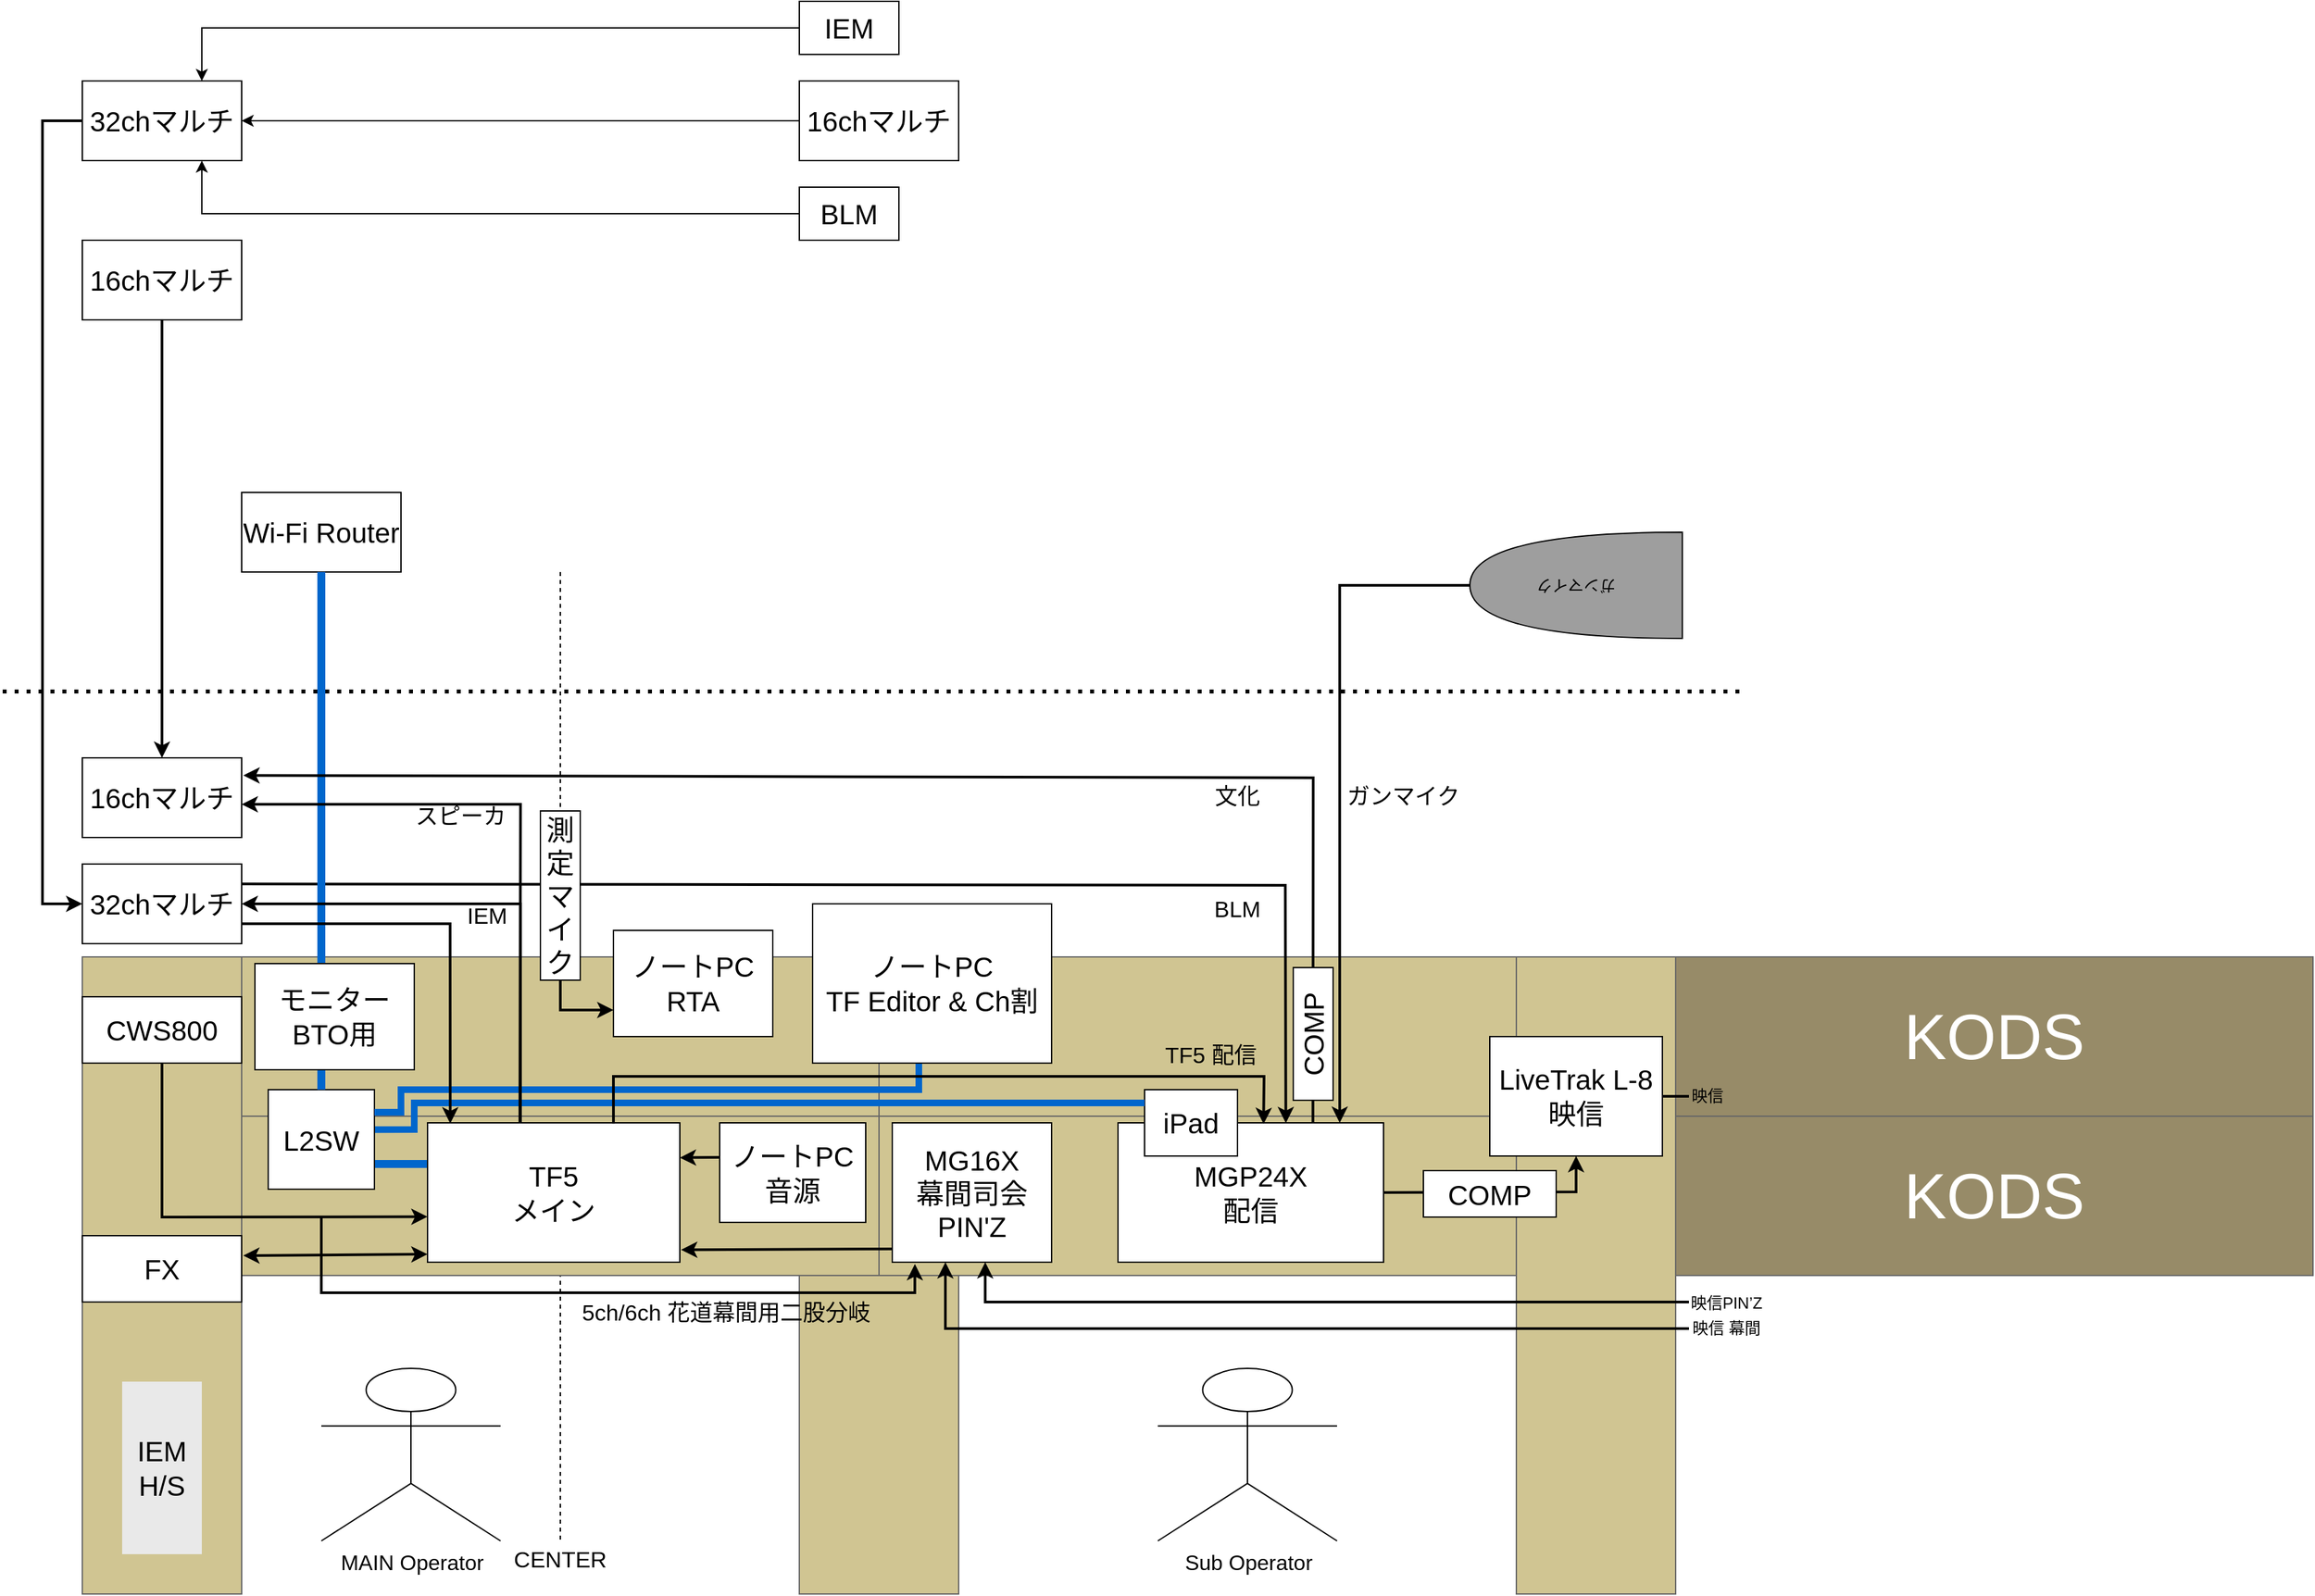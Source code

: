 <mxfile version="27.2.0">
  <diagram name="ページ1" id="uJLQbuFZ7j_eWbe-wUxK">
    <mxGraphModel dx="2246" dy="2458" grid="1" gridSize="10" guides="1" tooltips="1" connect="1" arrows="1" fold="1" page="1" pageScale="1" pageWidth="827" pageHeight="1169" math="0" shadow="0">
      <root>
        <mxCell id="0" />
        <mxCell id="1" parent="0" />
        <mxCell id="k81JDMy24xIKwbwBN7yX-38" value="&lt;font style=&quot;font-size: 48px; color: rgb(255, 255, 255);&quot;&gt;KODS&lt;/font&gt;" style="rounded=0;whiteSpace=wrap;html=1;rotation=0;fillColor=#978B68;fontColor=#333333;strokeColor=#666666;" vertex="1" parent="1">
          <mxGeometry x="1280" y="200" width="480" height="120" as="geometry" />
        </mxCell>
        <mxCell id="k81JDMy24xIKwbwBN7yX-11" value="" style="rounded=0;whiteSpace=wrap;html=1;rotation=-90;fillColor=#D0C592;fontColor=#333333;strokeColor=#666666;" vertex="1" parent="1">
          <mxGeometry x="440" y="380" width="480" height="120" as="geometry" />
        </mxCell>
        <mxCell id="7QV5RM0tw6dBP5alvUfI-29" value="" style="endArrow=none;html=1;rounded=0;dashed=1;" parent="1" edge="1">
          <mxGeometry width="50" height="50" relative="1" as="geometry">
            <mxPoint x="440" y="-90" as="sourcePoint" />
            <mxPoint x="440" y="640" as="targetPoint" />
          </mxGeometry>
        </mxCell>
        <mxCell id="7QV5RM0tw6dBP5alvUfI-16" value="" style="rounded=0;whiteSpace=wrap;html=1;rotation=-90;fillColor=#D0C592;fontColor=#333333;strokeColor=#666666;" parent="1" vertex="1">
          <mxGeometry x="-100" y="380" width="480" height="120" as="geometry" />
        </mxCell>
        <mxCell id="7QV5RM0tw6dBP5alvUfI-20" value="" style="rounded=0;whiteSpace=wrap;html=1;rotation=0;fillColor=#D0C592;fontColor=#333333;strokeColor=#666666;" parent="1" vertex="1">
          <mxGeometry x="200" y="200" width="480" height="120" as="geometry" />
        </mxCell>
        <mxCell id="7QV5RM0tw6dBP5alvUfI-21" value="" style="rounded=0;whiteSpace=wrap;html=1;rotation=0;fillColor=#D0C592;fontColor=#333333;strokeColor=#666666;" parent="1" vertex="1">
          <mxGeometry x="200" y="320" width="480" height="120" as="geometry" />
        </mxCell>
        <mxCell id="7QV5RM0tw6dBP5alvUfI-22" value="" style="rounded=0;whiteSpace=wrap;html=1;rotation=0;fillColor=#D0C592;fontColor=#333333;strokeColor=#666666;" parent="1" vertex="1">
          <mxGeometry x="680" y="200" width="480" height="120" as="geometry" />
        </mxCell>
        <mxCell id="7QV5RM0tw6dBP5alvUfI-23" value="" style="rounded=0;whiteSpace=wrap;html=1;rotation=0;fillColor=#D0C592;fontColor=#333333;strokeColor=#666666;" parent="1" vertex="1">
          <mxGeometry x="680" y="320" width="480" height="120" as="geometry" />
        </mxCell>
        <mxCell id="7QV5RM0tw6dBP5alvUfI-24" value="" style="rounded=0;whiteSpace=wrap;html=1;rotation=-90;fillColor=#D0C592;fontColor=#333333;strokeColor=#666666;" parent="1" vertex="1">
          <mxGeometry x="980" y="380" width="480" height="120" as="geometry" />
        </mxCell>
        <mxCell id="7QV5RM0tw6dBP5alvUfI-26" value="&lt;span style=&quot;font-size: 21px;&quot;&gt;MGP24X&lt;/span&gt;&lt;div&gt;&lt;span style=&quot;font-size: 21px;&quot;&gt;配信&lt;/span&gt;&lt;/div&gt;" style="rounded=0;whiteSpace=wrap;html=1;" parent="1" vertex="1">
          <mxGeometry x="860" y="325" width="200" height="105" as="geometry" />
        </mxCell>
        <mxCell id="7QV5RM0tw6dBP5alvUfI-27" value="&lt;span style=&quot;font-size: 21px;&quot;&gt;LiveTrak L-8&lt;/span&gt;&lt;div&gt;&lt;span style=&quot;font-size: 21px;&quot;&gt;映信&lt;/span&gt;&lt;/div&gt;" style="rounded=0;whiteSpace=wrap;html=1;" parent="1" vertex="1">
          <mxGeometry x="1140" y="260" width="130" height="90" as="geometry" />
        </mxCell>
        <mxCell id="7QV5RM0tw6dBP5alvUfI-28" value="&lt;span style=&quot;font-size: 21px;&quot;&gt;MG16X&lt;/span&gt;&lt;div&gt;&lt;span style=&quot;font-size: 21px;&quot;&gt;幕間司会PIN&#39;Z&lt;/span&gt;&lt;/div&gt;" style="rounded=0;whiteSpace=wrap;html=1;" parent="1" vertex="1">
          <mxGeometry x="690" y="325" width="120" height="105" as="geometry" />
        </mxCell>
        <mxCell id="5Y9IuRbjR0Gg4in4yKaj-1" value="&lt;span style=&quot;font-size: 21px;&quot;&gt;32chマルチ&lt;/span&gt;" style="rounded=0;whiteSpace=wrap;html=1;" parent="1" vertex="1">
          <mxGeometry x="80" y="130" width="120" height="60" as="geometry" />
        </mxCell>
        <mxCell id="5Y9IuRbjR0Gg4in4yKaj-2" value="&lt;span style=&quot;font-size: 21px;&quot;&gt;CWS800&lt;/span&gt;" style="rounded=0;whiteSpace=wrap;html=1;" parent="1" vertex="1">
          <mxGeometry x="80" y="230" width="120" height="50" as="geometry" />
        </mxCell>
        <mxCell id="5Y9IuRbjR0Gg4in4yKaj-6" value="&lt;span style=&quot;font-size: 21px;&quot;&gt;ノートPC&lt;/span&gt;&lt;div&gt;&lt;span style=&quot;font-size: 21px;&quot;&gt;RTA&lt;/span&gt;&lt;/div&gt;" style="rounded=0;whiteSpace=wrap;html=1;" parent="1" vertex="1">
          <mxGeometry x="480" y="180" width="120" height="80" as="geometry" />
        </mxCell>
        <mxCell id="5Y9IuRbjR0Gg4in4yKaj-9" value="&lt;span style=&quot;font-size: 21px;&quot;&gt;Wi-Fi Router&lt;/span&gt;" style="rounded=0;whiteSpace=wrap;html=1;" parent="1" vertex="1">
          <mxGeometry x="200" y="-150" width="120" height="60" as="geometry" />
        </mxCell>
        <mxCell id="5Y9IuRbjR0Gg4in4yKaj-12" value="" style="endArrow=classic;html=1;rounded=0;strokeWidth=2;" parent="1" edge="1">
          <mxGeometry width="50" height="50" relative="1" as="geometry">
            <mxPoint x="1290" y="460" as="sourcePoint" />
            <mxPoint x="760" y="430" as="targetPoint" />
            <Array as="points">
              <mxPoint x="760" y="460" />
            </Array>
          </mxGeometry>
        </mxCell>
        <mxCell id="5Y9IuRbjR0Gg4in4yKaj-13" value="" style="endArrow=classic;html=1;rounded=0;strokeWidth=2;" parent="1" edge="1">
          <mxGeometry width="50" height="50" relative="1" as="geometry">
            <mxPoint x="1290" y="480" as="sourcePoint" />
            <mxPoint x="730" y="430" as="targetPoint" />
            <Array as="points">
              <mxPoint x="730" y="480" />
            </Array>
          </mxGeometry>
        </mxCell>
        <mxCell id="5Y9IuRbjR0Gg4in4yKaj-14" value="&lt;span style=&quot;font-size: 21px;&quot;&gt;ノートPC&lt;/span&gt;&lt;div&gt;&lt;span style=&quot;font-size: 21px;&quot;&gt;音源&lt;/span&gt;&lt;/div&gt;" style="rounded=0;whiteSpace=wrap;html=1;" parent="1" vertex="1">
          <mxGeometry x="560" y="325" width="110" height="75" as="geometry" />
        </mxCell>
        <mxCell id="5Y9IuRbjR0Gg4in4yKaj-15" value="" style="endArrow=classic;html=1;rounded=0;entryX=1;entryY=0.25;entryDx=0;entryDy=0;strokeWidth=2;" parent="1" target="7QV5RM0tw6dBP5alvUfI-25" edge="1">
          <mxGeometry width="50" height="50" relative="1" as="geometry">
            <mxPoint x="560" y="351" as="sourcePoint" />
            <mxPoint x="730" y="330" as="targetPoint" />
          </mxGeometry>
        </mxCell>
        <mxCell id="5Y9IuRbjR0Gg4in4yKaj-16" value="" style="endArrow=classic;html=1;rounded=0;exitX=0.004;exitY=0.905;exitDx=0;exitDy=0;exitPerimeter=0;entryX=1.005;entryY=0.911;entryDx=0;entryDy=0;entryPerimeter=0;strokeWidth=2;" parent="1" source="7QV5RM0tw6dBP5alvUfI-28" target="7QV5RM0tw6dBP5alvUfI-25" edge="1">
          <mxGeometry width="50" height="50" relative="1" as="geometry">
            <mxPoint x="600" y="380" as="sourcePoint" />
            <mxPoint x="650" y="330" as="targetPoint" />
          </mxGeometry>
        </mxCell>
        <mxCell id="5Y9IuRbjR0Gg4in4yKaj-17" value="" style="endArrow=none;html=1;rounded=0;exitX=0;exitY=0.75;exitDx=0;exitDy=0;entryX=0.5;entryY=1;entryDx=0;entryDy=0;startArrow=classic;startFill=1;endFill=0;strokeWidth=2;" parent="1" source="5Y9IuRbjR0Gg4in4yKaj-6" target="5Y9IuRbjR0Gg4in4yKaj-11" edge="1">
          <mxGeometry width="50" height="50" relative="1" as="geometry">
            <mxPoint x="640" y="160" as="sourcePoint" />
            <mxPoint x="590" y="140" as="targetPoint" />
            <Array as="points">
              <mxPoint x="440" y="240" />
            </Array>
          </mxGeometry>
        </mxCell>
        <mxCell id="5Y9IuRbjR0Gg4in4yKaj-19" value="&lt;span style=&quot;font-size: 21px;&quot;&gt;iPad&lt;/span&gt;" style="rounded=0;whiteSpace=wrap;html=1;" parent="1" vertex="1">
          <mxGeometry x="880" y="300" width="70" height="50" as="geometry" />
        </mxCell>
        <mxCell id="5Y9IuRbjR0Gg4in4yKaj-20" value="" style="endArrow=none;html=1;rounded=0;exitX=0.968;exitY=0.402;exitDx=0;exitDy=0;strokeColor=#0066CC;strokeWidth=5;exitPerimeter=0;" parent="1" source="5Y9IuRbjR0Gg4in4yKaj-3" edge="1">
          <mxGeometry width="50" height="50" relative="1" as="geometry">
            <mxPoint x="300" y="320" as="sourcePoint" />
            <mxPoint x="880" y="310" as="targetPoint" />
            <Array as="points">
              <mxPoint x="330" y="330" />
              <mxPoint x="330" y="310" />
              <mxPoint x="720" y="310" />
            </Array>
          </mxGeometry>
        </mxCell>
        <mxCell id="5Y9IuRbjR0Gg4in4yKaj-22" value="" style="endArrow=none;html=1;rounded=0;exitX=0.982;exitY=0.747;exitDx=0;exitDy=0;entryX=0.01;entryY=0.295;entryDx=0;entryDy=0;entryPerimeter=0;strokeColor=#0066CC;strokeWidth=6;exitPerimeter=0;" parent="1" source="5Y9IuRbjR0Gg4in4yKaj-3" target="7QV5RM0tw6dBP5alvUfI-25" edge="1">
          <mxGeometry width="50" height="50" relative="1" as="geometry">
            <mxPoint x="410" y="330" as="sourcePoint" />
            <mxPoint x="460" y="280" as="targetPoint" />
          </mxGeometry>
        </mxCell>
        <mxCell id="7QV5RM0tw6dBP5alvUfI-25" value="&lt;font style=&quot;font-size: 21px;&quot;&gt;TF5&lt;/font&gt;&lt;div&gt;&lt;font style=&quot;font-size: 21px;&quot;&gt;メイン&lt;/font&gt;&lt;/div&gt;" style="rounded=0;whiteSpace=wrap;html=1;" parent="1" vertex="1">
          <mxGeometry x="340" y="325" width="190" height="105" as="geometry" />
        </mxCell>
        <mxCell id="5Y9IuRbjR0Gg4in4yKaj-3" value="&lt;span style=&quot;font-size: 21px;&quot;&gt;L2SW&lt;/span&gt;" style="rounded=0;whiteSpace=wrap;html=1;" parent="1" vertex="1">
          <mxGeometry x="220" y="300" width="80" height="75" as="geometry" />
        </mxCell>
        <mxCell id="5Y9IuRbjR0Gg4in4yKaj-23" value="" style="endArrow=none;html=1;rounded=0;exitX=0.99;exitY=0.478;exitDx=0;exitDy=0;strokeColor=#0066CC;strokeWidth=5;exitPerimeter=0;" parent="1" edge="1">
          <mxGeometry width="50" height="50" relative="1" as="geometry">
            <mxPoint x="300" y="317" as="sourcePoint" />
            <mxPoint x="710" y="280" as="targetPoint" />
            <Array as="points">
              <mxPoint x="320" y="317" />
              <mxPoint x="320" y="300" />
              <mxPoint x="710" y="300" />
            </Array>
          </mxGeometry>
        </mxCell>
        <mxCell id="5Y9IuRbjR0Gg4in4yKaj-5" value="&lt;span style=&quot;font-size: 21px;&quot;&gt;ノートPC&lt;/span&gt;&lt;div&gt;&lt;span style=&quot;font-size: 21px;&quot;&gt;TF Editor &amp;amp; Ch割&lt;/span&gt;&lt;/div&gt;" style="rounded=0;whiteSpace=wrap;html=1;" parent="1" vertex="1">
          <mxGeometry x="630" y="160" width="180" height="120" as="geometry" />
        </mxCell>
        <mxCell id="5Y9IuRbjR0Gg4in4yKaj-24" value="" style="endArrow=classic;html=1;rounded=0;exitX=1;exitY=0.5;exitDx=0;exitDy=0;entryX=0.5;entryY=1;entryDx=0;entryDy=0;strokeWidth=2;" parent="1" source="7QV5RM0tw6dBP5alvUfI-26" target="7QV5RM0tw6dBP5alvUfI-27" edge="1">
          <mxGeometry width="50" height="50" relative="1" as="geometry">
            <mxPoint x="1000" y="360" as="sourcePoint" />
            <mxPoint x="1050" y="310" as="targetPoint" />
            <Array as="points">
              <mxPoint x="1205" y="377" />
            </Array>
          </mxGeometry>
        </mxCell>
        <mxCell id="5Y9IuRbjR0Gg4in4yKaj-25" value="" style="endArrow=classic;html=1;rounded=0;exitX=1;exitY=0.25;exitDx=0;exitDy=0;entryX=0.632;entryY=0.002;entryDx=0;entryDy=0;entryPerimeter=0;strokeWidth=2;" parent="1" source="5Y9IuRbjR0Gg4in4yKaj-1" target="7QV5RM0tw6dBP5alvUfI-26" edge="1">
          <mxGeometry width="50" height="50" relative="1" as="geometry">
            <mxPoint x="220" y="145.63" as="sourcePoint" />
            <mxPoint x="1000.2" y="325.0" as="targetPoint" />
            <Array as="points">
              <mxPoint x="986" y="146" />
            </Array>
          </mxGeometry>
        </mxCell>
        <mxCell id="5Y9IuRbjR0Gg4in4yKaj-11" value="&lt;span style=&quot;font-size: 21px;&quot;&gt;測&lt;/span&gt;&lt;div&gt;&lt;span style=&quot;font-size: 21px;&quot;&gt;定&lt;/span&gt;&lt;/div&gt;&lt;div&gt;&lt;span style=&quot;font-size: 21px;&quot;&gt;マ&lt;/span&gt;&lt;/div&gt;&lt;div&gt;&lt;span style=&quot;font-size: 21px;&quot;&gt;イ&lt;/span&gt;&lt;/div&gt;&lt;div&gt;&lt;span style=&quot;font-size: 21px;&quot;&gt;ク&lt;/span&gt;&lt;/div&gt;" style="rounded=0;whiteSpace=wrap;html=1;" parent="1" vertex="1">
          <mxGeometry x="425" y="90" width="30" height="127.5" as="geometry" />
        </mxCell>
        <mxCell id="5Y9IuRbjR0Gg4in4yKaj-26" value="" style="endArrow=classic;html=1;rounded=0;entryX=0.893;entryY=-0.004;entryDx=0;entryDy=0;entryPerimeter=0;strokeWidth=2;" parent="1" edge="1">
          <mxGeometry width="50" height="50" relative="1" as="geometry">
            <mxPoint x="1132" y="-80" as="sourcePoint" />
            <mxPoint x="1027" y="325.0" as="targetPoint" />
            <Array as="points">
              <mxPoint x="1027" y="-80" />
            </Array>
          </mxGeometry>
        </mxCell>
        <mxCell id="5Y9IuRbjR0Gg4in4yKaj-27" value="" style="endArrow=classic;html=1;rounded=0;exitX=0.737;exitY=0.006;exitDx=0;exitDy=0;entryX=0.548;entryY=0.008;entryDx=0;entryDy=0;entryPerimeter=0;exitPerimeter=0;strokeWidth=2;" parent="1" source="7QV5RM0tw6dBP5alvUfI-25" target="7QV5RM0tw6dBP5alvUfI-26" edge="1">
          <mxGeometry width="50" height="50" relative="1" as="geometry">
            <mxPoint x="620" y="380" as="sourcePoint" />
            <mxPoint x="930" y="120" as="targetPoint" />
            <Array as="points">
              <mxPoint x="480" y="290" />
              <mxPoint x="970" y="290" />
            </Array>
          </mxGeometry>
        </mxCell>
        <mxCell id="5Y9IuRbjR0Gg4in4yKaj-28" value="&lt;span style=&quot;font-size: 21px;&quot;&gt;16chマルチ&lt;/span&gt;" style="rounded=0;whiteSpace=wrap;html=1;" parent="1" vertex="1">
          <mxGeometry x="80" y="50" width="120" height="60" as="geometry" />
        </mxCell>
        <mxCell id="5Y9IuRbjR0Gg4in4yKaj-29" value="" style="endArrow=none;html=1;rounded=0;exitX=0.5;exitY=0;exitDx=0;exitDy=0;strokeColor=#0066CC;strokeWidth=6;entryX=0.5;entryY=1;entryDx=0;entryDy=0;" parent="1" source="5Y9IuRbjR0Gg4in4yKaj-3" target="5Y9IuRbjR0Gg4in4yKaj-9" edge="1">
          <mxGeometry width="50" height="50" relative="1" as="geometry">
            <mxPoint x="240" y="160" as="sourcePoint" />
            <mxPoint x="260" y="-80" as="targetPoint" />
          </mxGeometry>
        </mxCell>
        <mxCell id="5Y9IuRbjR0Gg4in4yKaj-4" value="&lt;span style=&quot;font-size: 21px;&quot;&gt;モニター&lt;/span&gt;&lt;div&gt;&lt;span style=&quot;font-size: 21px;&quot;&gt;BTO用&lt;/span&gt;&lt;/div&gt;" style="rounded=0;whiteSpace=wrap;html=1;" parent="1" vertex="1">
          <mxGeometry x="210" y="205" width="120" height="80" as="geometry" />
        </mxCell>
        <mxCell id="5Y9IuRbjR0Gg4in4yKaj-30" value="" style="endArrow=classic;html=1;rounded=0;exitX=1;exitY=0.75;exitDx=0;exitDy=0;entryX=0.09;entryY=0.005;entryDx=0;entryDy=0;entryPerimeter=0;strokeWidth=2;" parent="1" source="5Y9IuRbjR0Gg4in4yKaj-1" target="7QV5RM0tw6dBP5alvUfI-25" edge="1">
          <mxGeometry width="50" height="50" relative="1" as="geometry">
            <mxPoint x="420" y="270" as="sourcePoint" />
            <mxPoint x="390" y="180" as="targetPoint" />
            <Array as="points">
              <mxPoint x="357" y="175" />
            </Array>
          </mxGeometry>
        </mxCell>
        <mxCell id="5Y9IuRbjR0Gg4in4yKaj-31" value="" style="endArrow=none;html=1;rounded=0;exitX=1;exitY=0.75;exitDx=0;exitDy=0;entryX=0.366;entryY=0.001;entryDx=0;entryDy=0;entryPerimeter=0;startArrow=classic;startFill=1;endFill=0;strokeWidth=2;" parent="1" target="7QV5RM0tw6dBP5alvUfI-25" edge="1">
          <mxGeometry width="50" height="50" relative="1" as="geometry">
            <mxPoint x="200" y="85" as="sourcePoint" />
            <mxPoint x="390" y="235" as="targetPoint" />
            <Array as="points">
              <mxPoint x="410" y="85" />
            </Array>
          </mxGeometry>
        </mxCell>
        <mxCell id="5Y9IuRbjR0Gg4in4yKaj-32" value="" style="endArrow=none;html=1;rounded=0;exitX=1.011;exitY=0.22;exitDx=0;exitDy=0;entryX=0.714;entryY=-0.002;entryDx=0;entryDy=0;entryPerimeter=0;startArrow=classic;startFill=1;endFill=0;strokeWidth=2;exitPerimeter=0;" parent="1" edge="1" source="5Y9IuRbjR0Gg4in4yKaj-28">
          <mxGeometry width="50" height="50" relative="1" as="geometry">
            <mxPoint x="204" y="63.75" as="sourcePoint" />
            <mxPoint x="1006.8" y="324.79" as="targetPoint" />
            <Array as="points">
              <mxPoint x="1007" y="65" />
            </Array>
          </mxGeometry>
        </mxCell>
        <mxCell id="5Y9IuRbjR0Gg4in4yKaj-33" value="" style="endArrow=classic;html=1;rounded=0;entryX=0;entryY=0.75;entryDx=0;entryDy=0;strokeWidth=2;" parent="1" edge="1">
          <mxGeometry width="50" height="50" relative="1" as="geometry">
            <mxPoint x="140" y="280" as="sourcePoint" />
            <mxPoint x="340" y="395.75" as="targetPoint" />
            <Array as="points">
              <mxPoint x="140" y="396" />
            </Array>
          </mxGeometry>
        </mxCell>
        <mxCell id="5Y9IuRbjR0Gg4in4yKaj-34" value="&lt;font style=&quot;font-size: 21px;&quot;&gt;IEM&lt;br&gt;H/S&lt;/font&gt;" style="text;html=1;align=center;verticalAlign=middle;whiteSpace=wrap;rounded=0;fillColor=#E9E9E9;" parent="1" vertex="1">
          <mxGeometry x="110" y="520" width="60" height="130" as="geometry" />
        </mxCell>
        <mxCell id="5Y9IuRbjR0Gg4in4yKaj-35" value="映信PIN’Z&amp;nbsp;" style="text;html=1;align=center;verticalAlign=middle;whiteSpace=wrap;rounded=0;" parent="1" vertex="1">
          <mxGeometry x="1290" y="446" width="60" height="30" as="geometry" />
        </mxCell>
        <mxCell id="5Y9IuRbjR0Gg4in4yKaj-36" value="映信 幕間&amp;nbsp;" style="text;html=1;align=center;verticalAlign=middle;whiteSpace=wrap;rounded=0;" parent="1" vertex="1">
          <mxGeometry x="1290" y="465" width="60" height="30" as="geometry" />
        </mxCell>
        <mxCell id="5Y9IuRbjR0Gg4in4yKaj-37" value="" style="endArrow=none;html=1;rounded=0;exitX=1;exitY=0.5;exitDx=0;exitDy=0;strokeWidth=2;entryX=0;entryY=0.5;entryDx=0;entryDy=0;" parent="1" source="7QV5RM0tw6dBP5alvUfI-27" edge="1" target="5Y9IuRbjR0Gg4in4yKaj-38">
          <mxGeometry width="50" height="50" relative="1" as="geometry">
            <mxPoint x="1080" y="360" as="sourcePoint" />
            <mxPoint x="1290" y="275" as="targetPoint" />
          </mxGeometry>
        </mxCell>
        <mxCell id="5Y9IuRbjR0Gg4in4yKaj-38" value="映信" style="text;html=1;align=left;verticalAlign=middle;whiteSpace=wrap;rounded=0;" parent="1" vertex="1">
          <mxGeometry x="1290" y="290" width="60" height="30" as="geometry" />
        </mxCell>
        <mxCell id="k81JDMy24xIKwbwBN7yX-1" value="" style="endArrow=classic;html=1;rounded=0;entryX=0.142;entryY=1.013;entryDx=0;entryDy=0;entryPerimeter=0;strokeWidth=2;" edge="1" parent="1" target="7QV5RM0tw6dBP5alvUfI-28">
          <mxGeometry width="50" height="50" relative="1" as="geometry">
            <mxPoint x="260" y="396" as="sourcePoint" />
            <mxPoint x="707.16" y="424.05" as="targetPoint" />
            <Array as="points">
              <mxPoint x="260" y="453" />
              <mxPoint x="707" y="453" />
            </Array>
          </mxGeometry>
        </mxCell>
        <mxCell id="k81JDMy24xIKwbwBN7yX-2" value="BLM" style="text;html=1;align=center;verticalAlign=middle;whiteSpace=wrap;rounded=0;fontSize=17;" vertex="1" parent="1">
          <mxGeometry x="920" y="150" width="60" height="30" as="geometry" />
        </mxCell>
        <mxCell id="k81JDMy24xIKwbwBN7yX-4" value="文化" style="text;html=1;align=center;verticalAlign=middle;whiteSpace=wrap;rounded=0;fontSize=17;" vertex="1" parent="1">
          <mxGeometry x="920" y="65" width="60" height="30" as="geometry" />
        </mxCell>
        <mxCell id="k81JDMy24xIKwbwBN7yX-5" value="TF5 配信" style="text;html=1;align=center;verticalAlign=middle;whiteSpace=wrap;rounded=0;fontSize=17;" vertex="1" parent="1">
          <mxGeometry x="890" y="260" width="80" height="30" as="geometry" />
        </mxCell>
        <mxCell id="k81JDMy24xIKwbwBN7yX-6" value="ガンマイク" style="text;html=1;align=center;verticalAlign=middle;whiteSpace=wrap;rounded=0;fontSize=17;" vertex="1" parent="1">
          <mxGeometry x="1025" y="65" width="100" height="30" as="geometry" />
        </mxCell>
        <mxCell id="k81JDMy24xIKwbwBN7yX-7" value="スピーカ" style="text;html=1;align=center;verticalAlign=middle;whiteSpace=wrap;rounded=0;fontSize=17;" vertex="1" parent="1">
          <mxGeometry x="300" y="80" width="130" height="30" as="geometry" />
        </mxCell>
        <mxCell id="k81JDMy24xIKwbwBN7yX-8" value="5ch/6ch 花道幕間用二股分岐" style="text;html=1;align=center;verticalAlign=middle;whiteSpace=wrap;rounded=0;fontSize=17;" vertex="1" parent="1">
          <mxGeometry x="455" y="454" width="220" height="30" as="geometry" />
        </mxCell>
        <mxCell id="k81JDMy24xIKwbwBN7yX-10" value="CENTER" style="text;html=1;align=center;verticalAlign=middle;whiteSpace=wrap;rounded=0;fontSize=17;" vertex="1" parent="1">
          <mxGeometry x="410" y="640" width="60" height="30" as="geometry" />
        </mxCell>
        <mxCell id="k81JDMy24xIKwbwBN7yX-12" value="&lt;span style=&quot;font-size: 21px;&quot;&gt;COMP&lt;/span&gt;" style="rounded=0;whiteSpace=wrap;html=1;" vertex="1" parent="1">
          <mxGeometry x="1090" y="361" width="100" height="35" as="geometry" />
        </mxCell>
        <mxCell id="k81JDMy24xIKwbwBN7yX-13" value="&lt;span style=&quot;font-size: 21px;&quot;&gt;COMP&lt;/span&gt;" style="rounded=0;whiteSpace=wrap;html=1;rotation=-90;" vertex="1" parent="1">
          <mxGeometry x="957" y="243" width="100" height="30" as="geometry" />
        </mxCell>
        <mxCell id="5Y9IuRbjR0Gg4in4yKaj-8" value="ガンマイク" style="shape=or;whiteSpace=wrap;html=1;rotation=-180;fillColor=#9E9E9E;" parent="1" vertex="1">
          <mxGeometry x="1125" y="-120" width="160" height="80" as="geometry" />
        </mxCell>
        <mxCell id="k81JDMy24xIKwbwBN7yX-14" value="&lt;span style=&quot;font-size: 21px;&quot;&gt;FX&lt;/span&gt;" style="rounded=0;whiteSpace=wrap;html=1;" vertex="1" parent="1">
          <mxGeometry x="80" y="410" width="120" height="50" as="geometry" />
        </mxCell>
        <mxCell id="k81JDMy24xIKwbwBN7yX-15" value="" style="endArrow=classic;html=1;rounded=0;exitX=1.01;exitY=0.301;exitDx=0;exitDy=0;entryX=0;entryY=1;entryDx=0;entryDy=0;strokeWidth=2;startArrow=classic;startFill=1;exitPerimeter=0;" edge="1" parent="1" source="k81JDMy24xIKwbwBN7yX-14">
          <mxGeometry width="50" height="50" relative="1" as="geometry">
            <mxPoint x="201.08" y="424" as="sourcePoint" />
            <mxPoint x="340" y="424" as="targetPoint" />
          </mxGeometry>
        </mxCell>
        <mxCell id="k81JDMy24xIKwbwBN7yX-16" value="&lt;span style=&quot;font-size: 21px;&quot;&gt;16chマルチ&lt;/span&gt;" style="rounded=0;whiteSpace=wrap;html=1;" vertex="1" parent="1">
          <mxGeometry x="80" y="-340" width="120" height="60" as="geometry" />
        </mxCell>
        <mxCell id="k81JDMy24xIKwbwBN7yX-17" value="&lt;span style=&quot;font-size: 21px;&quot;&gt;32chマルチ&lt;/span&gt;" style="rounded=0;whiteSpace=wrap;html=1;" vertex="1" parent="1">
          <mxGeometry x="80" y="-460" width="120" height="60" as="geometry" />
        </mxCell>
        <mxCell id="k81JDMy24xIKwbwBN7yX-18" value="&lt;span style=&quot;font-size: 21px;&quot;&gt;16chマルチ&lt;/span&gt;" style="rounded=0;whiteSpace=wrap;html=1;" vertex="1" parent="1">
          <mxGeometry x="620" y="-460" width="120" height="60" as="geometry" />
        </mxCell>
        <mxCell id="k81JDMy24xIKwbwBN7yX-19" value="" style="endArrow=none;html=1;rounded=0;exitX=1;exitY=0.5;exitDx=0;exitDy=0;entryX=0;entryY=0.5;entryDx=0;entryDy=0;endFill=0;startArrow=classic;startFill=1;" edge="1" parent="1" source="k81JDMy24xIKwbwBN7yX-17" target="k81JDMy24xIKwbwBN7yX-18">
          <mxGeometry width="50" height="50" relative="1" as="geometry">
            <mxPoint x="910" y="-110" as="sourcePoint" />
            <mxPoint x="960" y="-160" as="targetPoint" />
          </mxGeometry>
        </mxCell>
        <mxCell id="k81JDMy24xIKwbwBN7yX-20" value="" style="endArrow=classic;html=1;rounded=0;exitX=0;exitY=0.5;exitDx=0;exitDy=0;entryX=0;entryY=0.5;entryDx=0;entryDy=0;strokeWidth=2;" edge="1" parent="1" source="k81JDMy24xIKwbwBN7yX-17" target="5Y9IuRbjR0Gg4in4yKaj-1">
          <mxGeometry width="50" height="50" relative="1" as="geometry">
            <mxPoint x="740" y="-260" as="sourcePoint" />
            <mxPoint x="50" y="170" as="targetPoint" />
            <Array as="points">
              <mxPoint x="50" y="-430" />
              <mxPoint x="50" y="160" />
            </Array>
          </mxGeometry>
        </mxCell>
        <mxCell id="k81JDMy24xIKwbwBN7yX-21" value="" style="endArrow=classic;html=1;rounded=0;exitX=0.5;exitY=1;exitDx=0;exitDy=0;entryX=0.5;entryY=0;entryDx=0;entryDy=0;strokeWidth=2;" edge="1" parent="1" source="k81JDMy24xIKwbwBN7yX-16" target="5Y9IuRbjR0Gg4in4yKaj-28">
          <mxGeometry width="50" height="50" relative="1" as="geometry">
            <mxPoint x="520" y="-220" as="sourcePoint" />
            <mxPoint x="570" y="-270" as="targetPoint" />
          </mxGeometry>
        </mxCell>
        <mxCell id="k81JDMy24xIKwbwBN7yX-26" style="edgeStyle=orthogonalEdgeStyle;rounded=0;orthogonalLoop=1;jettySize=auto;html=1;exitX=0;exitY=0.5;exitDx=0;exitDy=0;entryX=0.75;entryY=0;entryDx=0;entryDy=0;" edge="1" parent="1" source="k81JDMy24xIKwbwBN7yX-22" target="k81JDMy24xIKwbwBN7yX-17">
          <mxGeometry relative="1" as="geometry" />
        </mxCell>
        <mxCell id="k81JDMy24xIKwbwBN7yX-22" value="&lt;span style=&quot;font-size: 21px;&quot;&gt;IEM&lt;/span&gt;" style="rounded=0;whiteSpace=wrap;html=1;" vertex="1" parent="1">
          <mxGeometry x="620" y="-520" width="75" height="40" as="geometry" />
        </mxCell>
        <mxCell id="k81JDMy24xIKwbwBN7yX-24" value="" style="endArrow=none;html=1;rounded=0;dashed=1;dashPattern=1 2;strokeWidth=3;" edge="1" parent="1">
          <mxGeometry width="50" height="50" relative="1" as="geometry">
            <mxPoint x="20" as="sourcePoint" />
            <mxPoint x="1330" as="targetPoint" />
          </mxGeometry>
        </mxCell>
        <mxCell id="k81JDMy24xIKwbwBN7yX-29" style="edgeStyle=orthogonalEdgeStyle;rounded=0;orthogonalLoop=1;jettySize=auto;html=1;exitX=0;exitY=0.5;exitDx=0;exitDy=0;entryX=0.75;entryY=1;entryDx=0;entryDy=0;" edge="1" parent="1" source="k81JDMy24xIKwbwBN7yX-27" target="k81JDMy24xIKwbwBN7yX-17">
          <mxGeometry relative="1" as="geometry" />
        </mxCell>
        <mxCell id="k81JDMy24xIKwbwBN7yX-27" value="&lt;span style=&quot;font-size: 21px;&quot;&gt;BLM&lt;/span&gt;" style="rounded=0;whiteSpace=wrap;html=1;" vertex="1" parent="1">
          <mxGeometry x="620" y="-380" width="75" height="40" as="geometry" />
        </mxCell>
        <mxCell id="k81JDMy24xIKwbwBN7yX-30" value="" style="endArrow=none;html=1;rounded=0;exitX=1;exitY=0.5;exitDx=0;exitDy=0;entryX=0.366;entryY=0.001;entryDx=0;entryDy=0;entryPerimeter=0;startArrow=classic;startFill=1;endFill=0;strokeWidth=2;" edge="1" parent="1" source="5Y9IuRbjR0Gg4in4yKaj-1">
          <mxGeometry width="50" height="50" relative="1" as="geometry">
            <mxPoint x="200" y="85" as="sourcePoint" />
            <mxPoint x="410" y="325" as="targetPoint" />
            <Array as="points">
              <mxPoint x="410" y="160" />
            </Array>
          </mxGeometry>
        </mxCell>
        <mxCell id="k81JDMy24xIKwbwBN7yX-31" value="IEM" style="text;html=1;align=center;verticalAlign=middle;whiteSpace=wrap;rounded=0;fontSize=17;" vertex="1" parent="1">
          <mxGeometry x="320" y="155" width="130" height="30" as="geometry" />
        </mxCell>
        <mxCell id="k81JDMy24xIKwbwBN7yX-33" value="MAIN Operator" style="shape=umlActor;verticalLabelPosition=bottom;verticalAlign=top;html=1;outlineConnect=0;fontSize=16;" vertex="1" parent="1">
          <mxGeometry x="260" y="510" width="135" height="130" as="geometry" />
        </mxCell>
        <mxCell id="k81JDMy24xIKwbwBN7yX-36" value="Sub Operator" style="shape=umlActor;verticalLabelPosition=bottom;verticalAlign=top;html=1;outlineConnect=0;fontSize=16;" vertex="1" parent="1">
          <mxGeometry x="890" y="510" width="135" height="130" as="geometry" />
        </mxCell>
        <mxCell id="k81JDMy24xIKwbwBN7yX-39" value="&lt;font style=&quot;font-size: 48px; color: rgb(255, 255, 255);&quot;&gt;KODS&lt;/font&gt;" style="rounded=0;whiteSpace=wrap;html=1;rotation=0;fillColor=#978B68;fontColor=#333333;strokeColor=#666666;" vertex="1" parent="1">
          <mxGeometry x="1280" y="320" width="480" height="120" as="geometry" />
        </mxCell>
      </root>
    </mxGraphModel>
  </diagram>
</mxfile>

